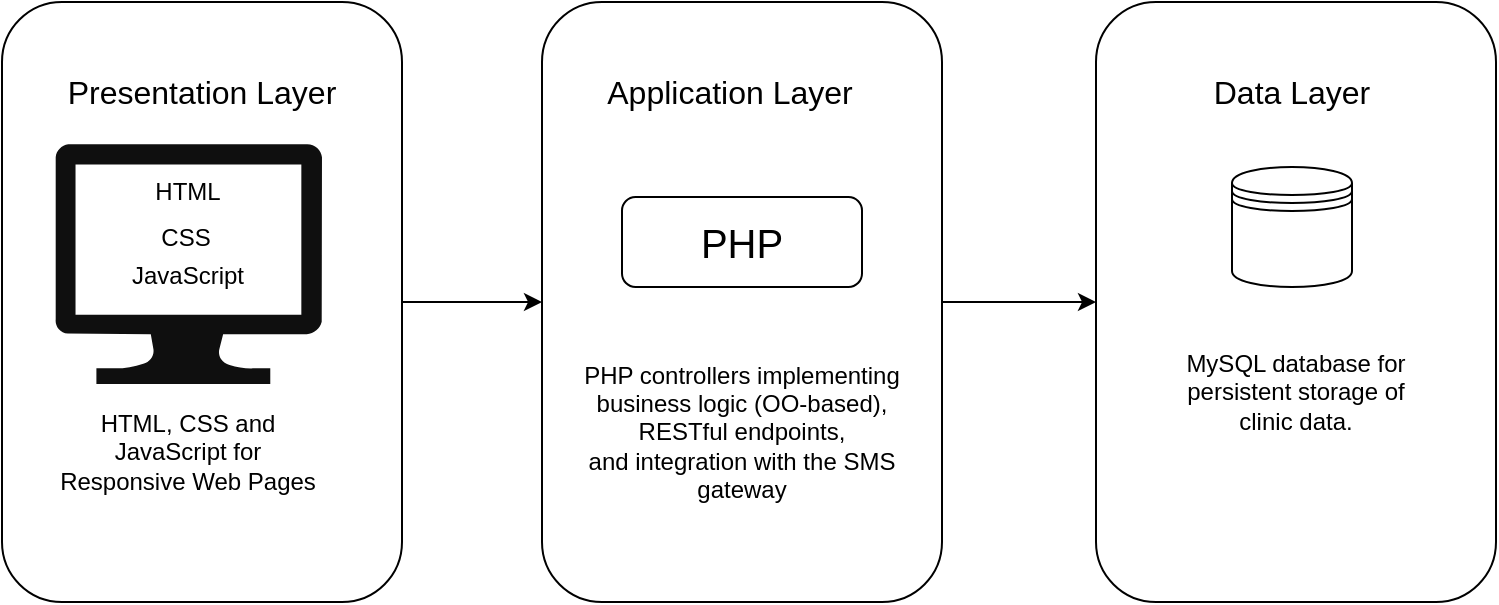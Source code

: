 <mxfile version="27.1.1">
  <diagram name="Page-1" id="LBR9Mg484h6upQu0N9ut">
    <mxGraphModel dx="1426" dy="777" grid="1" gridSize="10" guides="1" tooltips="1" connect="1" arrows="1" fold="1" page="1" pageScale="1" pageWidth="827" pageHeight="1169" math="0" shadow="0">
      <root>
        <mxCell id="0" />
        <mxCell id="1" parent="0" />
        <mxCell id="aecNt4XWu5_pvg7g9nR3-17" style="edgeStyle=orthogonalEdgeStyle;rounded=0;orthogonalLoop=1;jettySize=auto;html=1;entryX=0;entryY=0.5;entryDx=0;entryDy=0;" edge="1" parent="1" source="aecNt4XWu5_pvg7g9nR3-7" target="aecNt4XWu5_pvg7g9nR3-8">
          <mxGeometry relative="1" as="geometry" />
        </mxCell>
        <mxCell id="aecNt4XWu5_pvg7g9nR3-7" value="" style="rounded=1;whiteSpace=wrap;html=1;" vertex="1" parent="1">
          <mxGeometry x="50" y="120" width="200" height="300" as="geometry" />
        </mxCell>
        <mxCell id="aecNt4XWu5_pvg7g9nR3-1" value="" style="sketch=0;aspect=fixed;pointerEvents=1;shadow=0;dashed=0;html=1;strokeColor=none;labelPosition=center;verticalLabelPosition=bottom;verticalAlign=top;align=center;fillColor=light-dark(#0f0f0f, #bfd3ff);shape=mxgraph.azure.computer" vertex="1" parent="1">
          <mxGeometry x="76.66" y="191" width="133.33" height="120" as="geometry" />
        </mxCell>
        <mxCell id="aecNt4XWu5_pvg7g9nR3-2" value="HTML" style="text;strokeColor=none;align=center;fillColor=none;html=1;verticalAlign=middle;whiteSpace=wrap;rounded=0;" vertex="1" parent="1">
          <mxGeometry x="113.32" y="200" width="60" height="30" as="geometry" />
        </mxCell>
        <mxCell id="aecNt4XWu5_pvg7g9nR3-3" value="CSS" style="text;strokeColor=none;align=center;fillColor=none;html=1;verticalAlign=middle;whiteSpace=wrap;rounded=0;" vertex="1" parent="1">
          <mxGeometry x="112.32" y="222.5" width="60" height="30" as="geometry" />
        </mxCell>
        <mxCell id="aecNt4XWu5_pvg7g9nR3-4" value="JavaScript" style="text;strokeColor=none;align=center;fillColor=none;html=1;verticalAlign=middle;whiteSpace=wrap;rounded=0;" vertex="1" parent="1">
          <mxGeometry x="103.32" y="242" width="80" height="30" as="geometry" />
        </mxCell>
        <mxCell id="aecNt4XWu5_pvg7g9nR3-6" value="HTML, CSS and JavaScript for Responsive Web Pages" style="text;strokeColor=none;align=center;fillColor=none;html=1;verticalAlign=middle;whiteSpace=wrap;rounded=0;" vertex="1" parent="1">
          <mxGeometry x="73.33" y="330" width="140" height="30" as="geometry" />
        </mxCell>
        <mxCell id="aecNt4XWu5_pvg7g9nR3-18" style="edgeStyle=orthogonalEdgeStyle;rounded=0;orthogonalLoop=1;jettySize=auto;html=1;entryX=0;entryY=0.5;entryDx=0;entryDy=0;" edge="1" parent="1" source="aecNt4XWu5_pvg7g9nR3-8" target="aecNt4XWu5_pvg7g9nR3-9">
          <mxGeometry relative="1" as="geometry" />
        </mxCell>
        <mxCell id="aecNt4XWu5_pvg7g9nR3-8" value="" style="rounded=1;whiteSpace=wrap;html=1;" vertex="1" parent="1">
          <mxGeometry x="320" y="120" width="200" height="300" as="geometry" />
        </mxCell>
        <mxCell id="aecNt4XWu5_pvg7g9nR3-9" value="" style="rounded=1;whiteSpace=wrap;html=1;" vertex="1" parent="1">
          <mxGeometry x="597" y="120" width="200" height="300" as="geometry" />
        </mxCell>
        <mxCell id="aecNt4XWu5_pvg7g9nR3-10" value="PHP controllers implementing business logic (OO-based), RESTful endpoints,&lt;br/&gt;and integration with the SMS gateway" style="text;strokeColor=none;align=center;fillColor=none;html=1;verticalAlign=middle;whiteSpace=wrap;rounded=0;" vertex="1" parent="1">
          <mxGeometry x="330" y="300" width="180" height="70" as="geometry" />
        </mxCell>
        <mxCell id="aecNt4XWu5_pvg7g9nR3-11" value="&lt;font style=&quot;font-size: 20px;&quot;&gt;PHP&lt;/font&gt;" style="text;strokeColor=default;align=center;fillColor=none;html=1;verticalAlign=middle;whiteSpace=wrap;rounded=1;" vertex="1" parent="1">
          <mxGeometry x="360" y="217.5" width="120" height="45" as="geometry" />
        </mxCell>
        <mxCell id="aecNt4XWu5_pvg7g9nR3-12" value="" style="shape=datastore;whiteSpace=wrap;html=1;" vertex="1" parent="1">
          <mxGeometry x="665" y="202.5" width="60" height="60" as="geometry" />
        </mxCell>
        <mxCell id="aecNt4XWu5_pvg7g9nR3-13" value="MySQL database for persistent storage of clinic data. " style="text;strokeColor=none;align=center;fillColor=none;html=1;verticalAlign=middle;whiteSpace=wrap;rounded=0;" vertex="1" parent="1">
          <mxGeometry x="627" y="300" width="140" height="30" as="geometry" />
        </mxCell>
        <mxCell id="aecNt4XWu5_pvg7g9nR3-14" value="&lt;font style=&quot;font-size: 16px;&quot;&gt;Presentation Layer&lt;/font&gt;" style="text;strokeColor=none;align=center;fillColor=none;html=1;verticalAlign=middle;whiteSpace=wrap;rounded=0;" vertex="1" parent="1">
          <mxGeometry x="55" y="150" width="190" height="30" as="geometry" />
        </mxCell>
        <mxCell id="aecNt4XWu5_pvg7g9nR3-15" value="&lt;font style=&quot;font-size: 16px;&quot;&gt;Application Layer&lt;/font&gt;" style="text;strokeColor=none;align=center;fillColor=none;html=1;verticalAlign=middle;whiteSpace=wrap;rounded=0;" vertex="1" parent="1">
          <mxGeometry x="347" y="150" width="134" height="30" as="geometry" />
        </mxCell>
        <mxCell id="aecNt4XWu5_pvg7g9nR3-16" value="&lt;font style=&quot;font-size: 16px;&quot;&gt;Data Layer&lt;/font&gt;" style="text;strokeColor=none;align=center;fillColor=none;html=1;verticalAlign=middle;whiteSpace=wrap;rounded=0;" vertex="1" parent="1">
          <mxGeometry x="641" y="150" width="108" height="30" as="geometry" />
        </mxCell>
      </root>
    </mxGraphModel>
  </diagram>
</mxfile>
